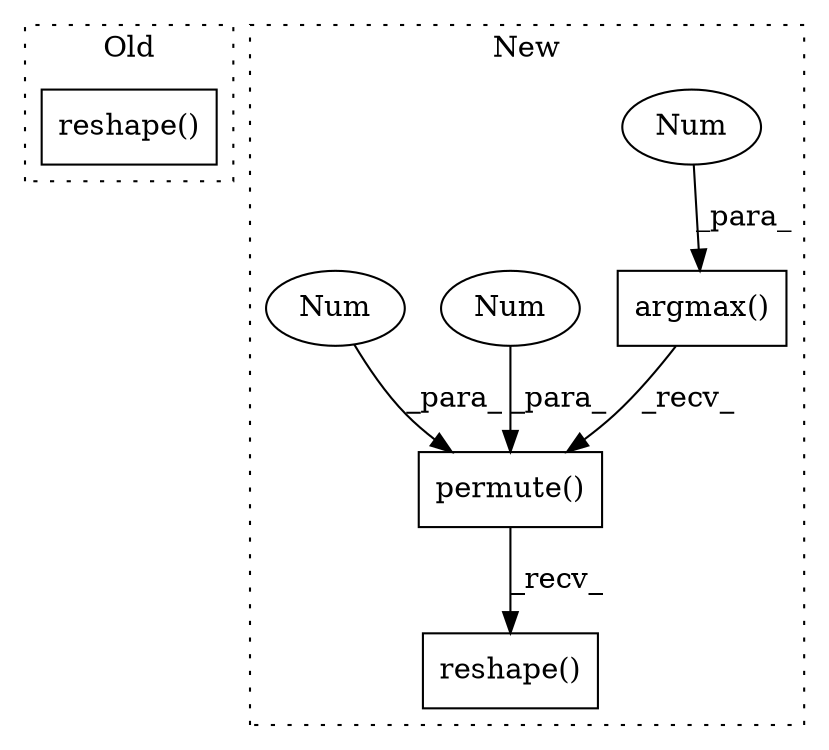 digraph G {
subgraph cluster0 {
1 [label="reshape()" a="75" s="12729,12766" l="27,1" shape="box"];
label = "Old";
style="dotted";
}
subgraph cluster1 {
2 [label="argmax()" a="75" s="23280,23296" l="14,1" shape="box"];
3 [label="Num" a="76" s="23294" l="2" shape="ellipse"];
4 [label="permute()" a="75" s="23280,23310" l="26,1" shape="box"];
5 [label="Num" a="76" s="23309" l="1" shape="ellipse"];
6 [label="Num" a="76" s="23306" l="1" shape="ellipse"];
7 [label="reshape()" a="75" s="23280,23327" l="40,1" shape="box"];
label = "New";
style="dotted";
}
2 -> 4 [label="_recv_"];
3 -> 2 [label="_para_"];
4 -> 7 [label="_recv_"];
5 -> 4 [label="_para_"];
6 -> 4 [label="_para_"];
}